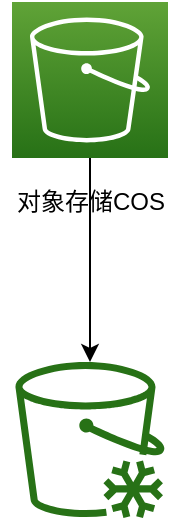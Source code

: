 <mxfile version="13.8.8" type="github">
  <diagram id="Ht1M8jgEwFfnCIfOTk4-" name="Page-1">
    <mxGraphModel dx="1298" dy="772" grid="1" gridSize="10" guides="1" tooltips="1" connect="1" arrows="1" fold="1" page="1" pageScale="1" pageWidth="1169" pageHeight="827" math="0" shadow="0">
      <root>
        <mxCell id="0" />
        <mxCell id="1" parent="0" />
        <mxCell id="l3vL0S8qQFPJ-LsvamBz-3" value="" style="edgeStyle=orthogonalEdgeStyle;rounded=0;orthogonalLoop=1;jettySize=auto;html=1;" edge="1" parent="1" source="l3vL0S8qQFPJ-LsvamBz-1" target="l3vL0S8qQFPJ-LsvamBz-2">
          <mxGeometry relative="1" as="geometry" />
        </mxCell>
        <object label="" cos="" id="l3vL0S8qQFPJ-LsvamBz-1">
          <mxCell style="outlineConnect=0;fontColor=#232F3E;gradientColor=#60A337;gradientDirection=north;fillColor=#277116;strokeColor=#ffffff;dashed=0;verticalLabelPosition=bottom;verticalAlign=top;align=center;html=1;fontSize=12;fontStyle=0;aspect=fixed;shape=mxgraph.aws4.resourceIcon;resIcon=mxgraph.aws4.s3;" vertex="1" parent="1">
            <mxGeometry x="320" y="430" width="78" height="78" as="geometry" />
          </mxCell>
        </object>
        <mxCell id="l3vL0S8qQFPJ-LsvamBz-2" value="" style="outlineConnect=0;fontColor=#232F3E;gradientColor=none;fillColor=#277116;strokeColor=none;dashed=0;verticalLabelPosition=bottom;verticalAlign=top;align=center;html=1;fontSize=12;fontStyle=0;aspect=fixed;pointerEvents=1;shape=mxgraph.aws4.glacier;" vertex="1" parent="1">
          <mxGeometry x="321.5" y="610" width="75" height="78" as="geometry" />
        </mxCell>
        <mxCell id="l3vL0S8qQFPJ-LsvamBz-4" value="对象存储COS" style="text;html=1;resizable=0;autosize=1;align=center;verticalAlign=middle;points=[];fillColor=none;strokeColor=none;rounded=0;" vertex="1" parent="1">
          <mxGeometry x="314" y="520" width="90" height="20" as="geometry" />
        </mxCell>
      </root>
    </mxGraphModel>
  </diagram>
</mxfile>
